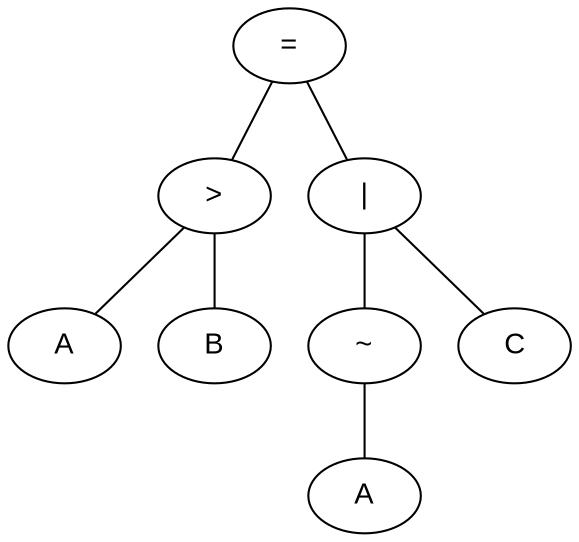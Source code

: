 graph logic {
node [ fontname = "Arial" ]
node0[ label = "=" ]
node0 -- node1
node0 -- node2
node1[ label = ">" ]
node1 -- node3
node1 -- node4
node2[ label = "|" ]
node2 -- node5
node2 -- node6
node3[ label = "A" ]
node4[ label = "B" ]
node5[ label = "~" ]
node5 -- node11
node6[ label = "C" ]
node11[ label = "A" ]
}
